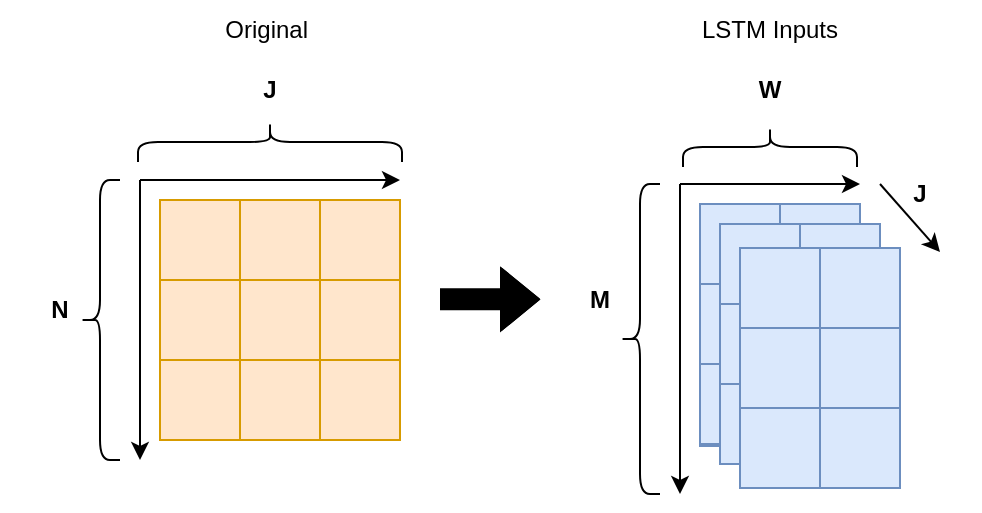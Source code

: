 <mxfile version="15.8.9" type="device"><diagram id="JdZDuImZnaQgDcNqCTZ8" name="Page-1"><mxGraphModel dx="815" dy="519" grid="1" gridSize="10" guides="1" tooltips="1" connect="1" arrows="1" fold="1" page="1" pageScale="1" pageWidth="850" pageHeight="1100" math="0" shadow="0"><root><mxCell id="0"/><mxCell id="1" parent="0"/><mxCell id="Xe04net0D3BJ9zrMrkvx-71" value="" style="shape=flexArrow;endArrow=classic;html=1;rounded=0;fillColor=#000000;" edge="1" parent="1"><mxGeometry width="50" height="50" relative="1" as="geometry"><mxPoint x="230" y="159.66" as="sourcePoint"/><mxPoint x="280" y="159.66" as="targetPoint"/><Array as="points"><mxPoint x="260" y="159.66"/></Array></mxGeometry></mxCell><mxCell id="Xe04net0D3BJ9zrMrkvx-78" value="Original&amp;nbsp;" style="text;html=1;strokeColor=none;fillColor=none;align=center;verticalAlign=middle;whiteSpace=wrap;rounded=0;" vertex="1" parent="1"><mxGeometry x="115" y="10" width="60" height="30" as="geometry"/></mxCell><mxCell id="Xe04net0D3BJ9zrMrkvx-79" value="LSTM Inputs" style="text;html=1;strokeColor=none;fillColor=none;align=center;verticalAlign=middle;whiteSpace=wrap;rounded=0;" vertex="1" parent="1"><mxGeometry x="355" y="10" width="80" height="30" as="geometry"/></mxCell><mxCell id="Xe04net0D3BJ9zrMrkvx-54" value="" style="endArrow=classic;html=1;rounded=0;" edge="1" parent="1"><mxGeometry width="50" height="50" relative="1" as="geometry"><mxPoint x="350" y="102" as="sourcePoint"/><mxPoint x="440" y="102" as="targetPoint"/></mxGeometry></mxCell><mxCell id="Xe04net0D3BJ9zrMrkvx-55" value="" style="endArrow=classic;html=1;rounded=0;" edge="1" parent="1"><mxGeometry width="50" height="50" relative="1" as="geometry"><mxPoint x="350" y="102" as="sourcePoint"/><mxPoint x="350" y="257" as="targetPoint"/></mxGeometry></mxCell><mxCell id="Xe04net0D3BJ9zrMrkvx-63" value="&lt;b&gt;N*&lt;/b&gt;" style="text;html=1;strokeColor=#6c8ebf;fillColor=#dae8fc;align=center;verticalAlign=middle;whiteSpace=wrap;rounded=0;" vertex="1" parent="1"><mxGeometry x="360" y="203" width="60" height="30" as="geometry"/></mxCell><mxCell id="Xe04net0D3BJ9zrMrkvx-65" value="&lt;b&gt;W&lt;/b&gt;" style="text;html=1;strokeColor=none;fillColor=none;align=center;verticalAlign=middle;whiteSpace=wrap;rounded=0;" vertex="1" parent="1"><mxGeometry x="365" y="40" width="60" height="30" as="geometry"/></mxCell><mxCell id="Xe04net0D3BJ9zrMrkvx-69" value="" style="shape=curlyBracket;whiteSpace=wrap;html=1;rounded=1;fillColor=none;rotation=90;" vertex="1" parent="1"><mxGeometry x="385" y="40" width="20" height="87" as="geometry"/></mxCell><mxCell id="Xe04net0D3BJ9zrMrkvx-70" value="" style="shape=curlyBracket;whiteSpace=wrap;html=1;rounded=1;fillColor=none;rotation=0;" vertex="1" parent="1"><mxGeometry x="320" y="102" width="20" height="155" as="geometry"/></mxCell><mxCell id="Xe04net0D3BJ9zrMrkvx-86" value="" style="whiteSpace=wrap;html=1;aspect=fixed;fillColor=#dae8fc;strokeColor=#6c8ebf;" vertex="1" parent="1"><mxGeometry x="360" y="152" width="40" height="40" as="geometry"/></mxCell><mxCell id="Xe04net0D3BJ9zrMrkvx-87" value="" style="whiteSpace=wrap;html=1;aspect=fixed;fillColor=#dae8fc;strokeColor=#6c8ebf;" vertex="1" parent="1"><mxGeometry x="360" y="112" width="40" height="40" as="geometry"/></mxCell><mxCell id="Xe04net0D3BJ9zrMrkvx-88" value="" style="whiteSpace=wrap;html=1;aspect=fixed;fillColor=#dae8fc;strokeColor=#6c8ebf;" vertex="1" parent="1"><mxGeometry x="400" y="112" width="40" height="40" as="geometry"/></mxCell><mxCell id="Xe04net0D3BJ9zrMrkvx-91" value="" style="whiteSpace=wrap;html=1;aspect=fixed;fillColor=#dae8fc;strokeColor=#6c8ebf;" vertex="1" parent="1"><mxGeometry x="360" y="192" width="40" height="40" as="geometry"/></mxCell><mxCell id="Xe04net0D3BJ9zrMrkvx-92" value="" style="whiteSpace=wrap;html=1;aspect=fixed;fillColor=#dae8fc;strokeColor=#6c8ebf;" vertex="1" parent="1"><mxGeometry x="370" y="162" width="40" height="40" as="geometry"/></mxCell><mxCell id="Xe04net0D3BJ9zrMrkvx-93" value="" style="whiteSpace=wrap;html=1;aspect=fixed;fillColor=#dae8fc;strokeColor=#6c8ebf;" vertex="1" parent="1"><mxGeometry x="370" y="122" width="40" height="40" as="geometry"/></mxCell><mxCell id="Xe04net0D3BJ9zrMrkvx-94" value="" style="whiteSpace=wrap;html=1;aspect=fixed;fillColor=#dae8fc;strokeColor=#6c8ebf;" vertex="1" parent="1"><mxGeometry x="410" y="122" width="40" height="40" as="geometry"/></mxCell><mxCell id="Xe04net0D3BJ9zrMrkvx-97" value="" style="whiteSpace=wrap;html=1;aspect=fixed;fillColor=#dae8fc;strokeColor=#6c8ebf;" vertex="1" parent="1"><mxGeometry x="370" y="202" width="40" height="40" as="geometry"/></mxCell><mxCell id="Xe04net0D3BJ9zrMrkvx-120" value="" style="endArrow=classic;html=1;rounded=0;fillColor=#000000;" edge="1" parent="1"><mxGeometry width="50" height="50" relative="1" as="geometry"><mxPoint x="450" y="102" as="sourcePoint"/><mxPoint x="480" y="136" as="targetPoint"/></mxGeometry></mxCell><mxCell id="Xe04net0D3BJ9zrMrkvx-36" value="" style="whiteSpace=wrap;html=1;aspect=fixed;fillColor=none;" vertex="1" parent="1"><mxGeometry x="90" y="110" width="40" height="40" as="geometry"/></mxCell><mxCell id="Xe04net0D3BJ9zrMrkvx-37" value="" style="whiteSpace=wrap;html=1;aspect=fixed;fillColor=none;" vertex="1" parent="1"><mxGeometry x="90" y="150" width="40" height="40" as="geometry"/></mxCell><mxCell id="Xe04net0D3BJ9zrMrkvx-38" value="" style="whiteSpace=wrap;html=1;aspect=fixed;fillColor=none;" vertex="1" parent="1"><mxGeometry x="130" y="110" width="40" height="40" as="geometry"/></mxCell><mxCell id="Xe04net0D3BJ9zrMrkvx-39" value="" style="whiteSpace=wrap;html=1;aspect=fixed;fillColor=none;" vertex="1" parent="1"><mxGeometry x="170" y="110" width="40" height="40" as="geometry"/></mxCell><mxCell id="Xe04net0D3BJ9zrMrkvx-40" value="" style="whiteSpace=wrap;html=1;aspect=fixed;fillColor=none;" vertex="1" parent="1"><mxGeometry x="90" y="190" width="40" height="40" as="geometry"/></mxCell><mxCell id="Xe04net0D3BJ9zrMrkvx-52" value="" style="endArrow=classic;html=1;rounded=0;" edge="1" parent="1"><mxGeometry width="50" height="50" relative="1" as="geometry"><mxPoint x="80" y="100" as="sourcePoint"/><mxPoint x="210" y="100" as="targetPoint"/></mxGeometry></mxCell><mxCell id="Xe04net0D3BJ9zrMrkvx-53" value="" style="endArrow=classic;html=1;rounded=0;" edge="1" parent="1"><mxGeometry width="50" height="50" relative="1" as="geometry"><mxPoint x="80" y="100" as="sourcePoint"/><mxPoint x="80" y="240" as="targetPoint"/></mxGeometry></mxCell><mxCell id="Xe04net0D3BJ9zrMrkvx-61" value="&lt;b&gt;J&lt;/b&gt;" style="text;html=1;strokeColor=none;fillColor=none;align=center;verticalAlign=middle;whiteSpace=wrap;rounded=0;" vertex="1" parent="1"><mxGeometry x="115" y="40" width="60" height="30" as="geometry"/></mxCell><mxCell id="Xe04net0D3BJ9zrMrkvx-62" value="&lt;b&gt;N&lt;/b&gt;" style="text;html=1;strokeColor=none;fillColor=none;align=center;verticalAlign=middle;whiteSpace=wrap;rounded=0;" vertex="1" parent="1"><mxGeometry x="10" y="150" width="60" height="30" as="geometry"/></mxCell><mxCell id="Xe04net0D3BJ9zrMrkvx-67" value="" style="shape=curlyBracket;whiteSpace=wrap;html=1;rounded=1;fillColor=none;rotation=90;" vertex="1" parent="1"><mxGeometry x="135" y="15" width="20" height="132" as="geometry"/></mxCell><mxCell id="Xe04net0D3BJ9zrMrkvx-68" value="" style="shape=curlyBracket;whiteSpace=wrap;html=1;rounded=1;fillColor=none;rotation=0;" vertex="1" parent="1"><mxGeometry x="50" y="100" width="20" height="140" as="geometry"/></mxCell><mxCell id="Xe04net0D3BJ9zrMrkvx-80" value="" style="whiteSpace=wrap;html=1;aspect=fixed;fillColor=none;" vertex="1" parent="1"><mxGeometry x="90" y="150" width="40" height="40" as="geometry"/></mxCell><mxCell id="Xe04net0D3BJ9zrMrkvx-81" value="" style="whiteSpace=wrap;html=1;aspect=fixed;fillColor=none;" vertex="1" parent="1"><mxGeometry x="90" y="110" width="40" height="40" as="geometry"/></mxCell><mxCell id="Xe04net0D3BJ9zrMrkvx-82" value="" style="whiteSpace=wrap;html=1;aspect=fixed;fillColor=none;" vertex="1" parent="1"><mxGeometry x="130" y="110" width="40" height="40" as="geometry"/></mxCell><mxCell id="Xe04net0D3BJ9zrMrkvx-83" value="" style="whiteSpace=wrap;html=1;aspect=fixed;fillColor=none;" vertex="1" parent="1"><mxGeometry x="170" y="110" width="40" height="40" as="geometry"/></mxCell><mxCell id="Xe04net0D3BJ9zrMrkvx-85" value="" style="whiteSpace=wrap;html=1;aspect=fixed;fillColor=none;" vertex="1" parent="1"><mxGeometry x="90" y="190" width="40" height="40" as="geometry"/></mxCell><mxCell id="Xe04net0D3BJ9zrMrkvx-121" value="" style="whiteSpace=wrap;html=1;aspect=fixed;fillColor=#ffe6cc;strokeColor=#d79b00;" vertex="1" parent="1"><mxGeometry x="120" y="140" width="40" height="40" as="geometry"/></mxCell><mxCell id="Xe04net0D3BJ9zrMrkvx-122" value="" style="whiteSpace=wrap;html=1;aspect=fixed;fillColor=#ffe6cc;strokeColor=#d79b00;" vertex="1" parent="1"><mxGeometry x="120" y="180" width="40" height="40" as="geometry"/></mxCell><mxCell id="Xe04net0D3BJ9zrMrkvx-123" value="" style="whiteSpace=wrap;html=1;aspect=fixed;fillColor=#ffe6cc;strokeColor=#d79b00;" vertex="1" parent="1"><mxGeometry x="160" y="140" width="40" height="40" as="geometry"/></mxCell><mxCell id="Xe04net0D3BJ9zrMrkvx-124" value="" style="whiteSpace=wrap;html=1;aspect=fixed;fillColor=#ffe6cc;strokeColor=#d79b00;" vertex="1" parent="1"><mxGeometry x="160" y="180" width="40" height="40" as="geometry"/></mxCell><mxCell id="Xe04net0D3BJ9zrMrkvx-125" value="" style="group" vertex="1" connectable="0" parent="1"><mxGeometry x="90" y="110" width="120" height="120" as="geometry"/></mxCell><mxCell id="Xe04net0D3BJ9zrMrkvx-126" value="" style="whiteSpace=wrap;html=1;aspect=fixed;fillColor=#ffe6cc;strokeColor=#d79b00;" vertex="1" parent="Xe04net0D3BJ9zrMrkvx-125"><mxGeometry y="40" width="40" height="40" as="geometry"/></mxCell><mxCell id="Xe04net0D3BJ9zrMrkvx-127" value="" style="whiteSpace=wrap;html=1;aspect=fixed;fillColor=#ffe6cc;strokeColor=#d79b00;" vertex="1" parent="Xe04net0D3BJ9zrMrkvx-125"><mxGeometry width="40" height="40" as="geometry"/></mxCell><mxCell id="Xe04net0D3BJ9zrMrkvx-128" value="" style="whiteSpace=wrap;html=1;aspect=fixed;fillColor=#ffe6cc;strokeColor=#d79b00;" vertex="1" parent="Xe04net0D3BJ9zrMrkvx-125"><mxGeometry x="40" width="40" height="40" as="geometry"/></mxCell><mxCell id="Xe04net0D3BJ9zrMrkvx-129" value="" style="whiteSpace=wrap;html=1;aspect=fixed;fillColor=#ffe6cc;strokeColor=#d79b00;" vertex="1" parent="Xe04net0D3BJ9zrMrkvx-125"><mxGeometry x="80" width="40" height="40" as="geometry"/></mxCell><mxCell id="Xe04net0D3BJ9zrMrkvx-130" value="" style="whiteSpace=wrap;html=1;aspect=fixed;fillColor=#ffe6cc;strokeColor=#d79b00;" vertex="1" parent="Xe04net0D3BJ9zrMrkvx-125"><mxGeometry y="80" width="40" height="40" as="geometry"/></mxCell><mxCell id="Xe04net0D3BJ9zrMrkvx-131" value="" style="whiteSpace=wrap;html=1;aspect=fixed;fillColor=#ffe6cc;strokeColor=#d79b00;" vertex="1" parent="Xe04net0D3BJ9zrMrkvx-125"><mxGeometry x="40" y="40" width="40" height="40" as="geometry"/></mxCell><mxCell id="Xe04net0D3BJ9zrMrkvx-132" value="" style="whiteSpace=wrap;html=1;aspect=fixed;fillColor=#ffe6cc;strokeColor=#d79b00;" vertex="1" parent="Xe04net0D3BJ9zrMrkvx-125"><mxGeometry x="40" y="80" width="40" height="40" as="geometry"/></mxCell><mxCell id="Xe04net0D3BJ9zrMrkvx-133" value="" style="whiteSpace=wrap;html=1;aspect=fixed;fillColor=#ffe6cc;strokeColor=#d79b00;" vertex="1" parent="Xe04net0D3BJ9zrMrkvx-125"><mxGeometry x="80" y="40" width="40" height="40" as="geometry"/></mxCell><mxCell id="Xe04net0D3BJ9zrMrkvx-134" value="" style="whiteSpace=wrap;html=1;aspect=fixed;fillColor=#ffe6cc;strokeColor=#d79b00;" vertex="1" parent="Xe04net0D3BJ9zrMrkvx-125"><mxGeometry x="80" y="80" width="40" height="40" as="geometry"/></mxCell><mxCell id="Xe04net0D3BJ9zrMrkvx-98" value="" style="whiteSpace=wrap;html=1;aspect=fixed;fillColor=#dae8fc;strokeColor=#6c8ebf;" vertex="1" parent="1"><mxGeometry x="380" y="174" width="40" height="40" as="geometry"/></mxCell><mxCell id="Xe04net0D3BJ9zrMrkvx-99" value="" style="whiteSpace=wrap;html=1;aspect=fixed;fillColor=#dae8fc;strokeColor=#6c8ebf;" vertex="1" parent="1"><mxGeometry x="380" y="134" width="40" height="40" as="geometry"/></mxCell><mxCell id="Xe04net0D3BJ9zrMrkvx-100" value="" style="whiteSpace=wrap;html=1;aspect=fixed;fillColor=#dae8fc;strokeColor=#6c8ebf;" vertex="1" parent="1"><mxGeometry x="420" y="134" width="40" height="40" as="geometry"/></mxCell><mxCell id="Xe04net0D3BJ9zrMrkvx-103" value="" style="whiteSpace=wrap;html=1;aspect=fixed;fillColor=#dae8fc;strokeColor=#6c8ebf;" vertex="1" parent="1"><mxGeometry x="380" y="214" width="40" height="40" as="geometry"/></mxCell><mxCell id="Xe04net0D3BJ9zrMrkvx-104" value="" style="whiteSpace=wrap;html=1;aspect=fixed;fillColor=#dae8fc;strokeColor=#6c8ebf;" vertex="1" parent="1"><mxGeometry x="420" y="174" width="40" height="40" as="geometry"/></mxCell><mxCell id="Xe04net0D3BJ9zrMrkvx-105" value="" style="whiteSpace=wrap;html=1;aspect=fixed;fillColor=#dae8fc;strokeColor=#6c8ebf;" vertex="1" parent="1"><mxGeometry x="420" y="214" width="40" height="40" as="geometry"/></mxCell><mxCell id="Xe04net0D3BJ9zrMrkvx-64" value="&lt;b&gt;J&lt;/b&gt;" style="text;html=1;strokeColor=none;fillColor=none;align=center;verticalAlign=middle;whiteSpace=wrap;rounded=0;" vertex="1" parent="1"><mxGeometry x="440" y="92" width="60" height="30" as="geometry"/></mxCell><mxCell id="Xe04net0D3BJ9zrMrkvx-138" value="&lt;b&gt;M&lt;/b&gt;" style="text;html=1;strokeColor=none;fillColor=none;align=center;verticalAlign=middle;whiteSpace=wrap;rounded=0;" vertex="1" parent="1"><mxGeometry x="280" y="145" width="60" height="30" as="geometry"/></mxCell></root></mxGraphModel></diagram></mxfile>